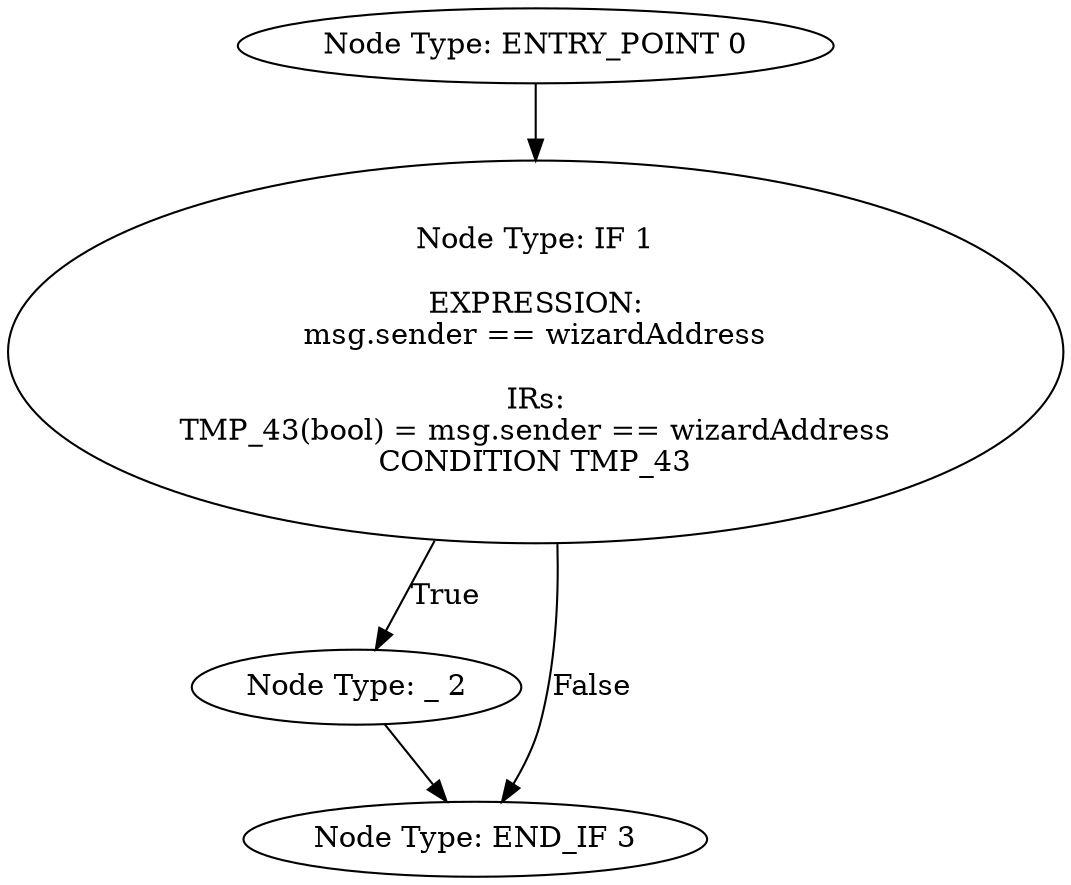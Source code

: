 digraph{
0[label="Node Type: ENTRY_POINT 0
"];
0->1;
1[label="Node Type: IF 1

EXPRESSION:
msg.sender == wizardAddress

IRs:
TMP_43(bool) = msg.sender == wizardAddress
CONDITION TMP_43"];
1->2[label="True"];
1->3[label="False"];
2[label="Node Type: _ 2
"];
2->3;
3[label="Node Type: END_IF 3
"];
}
